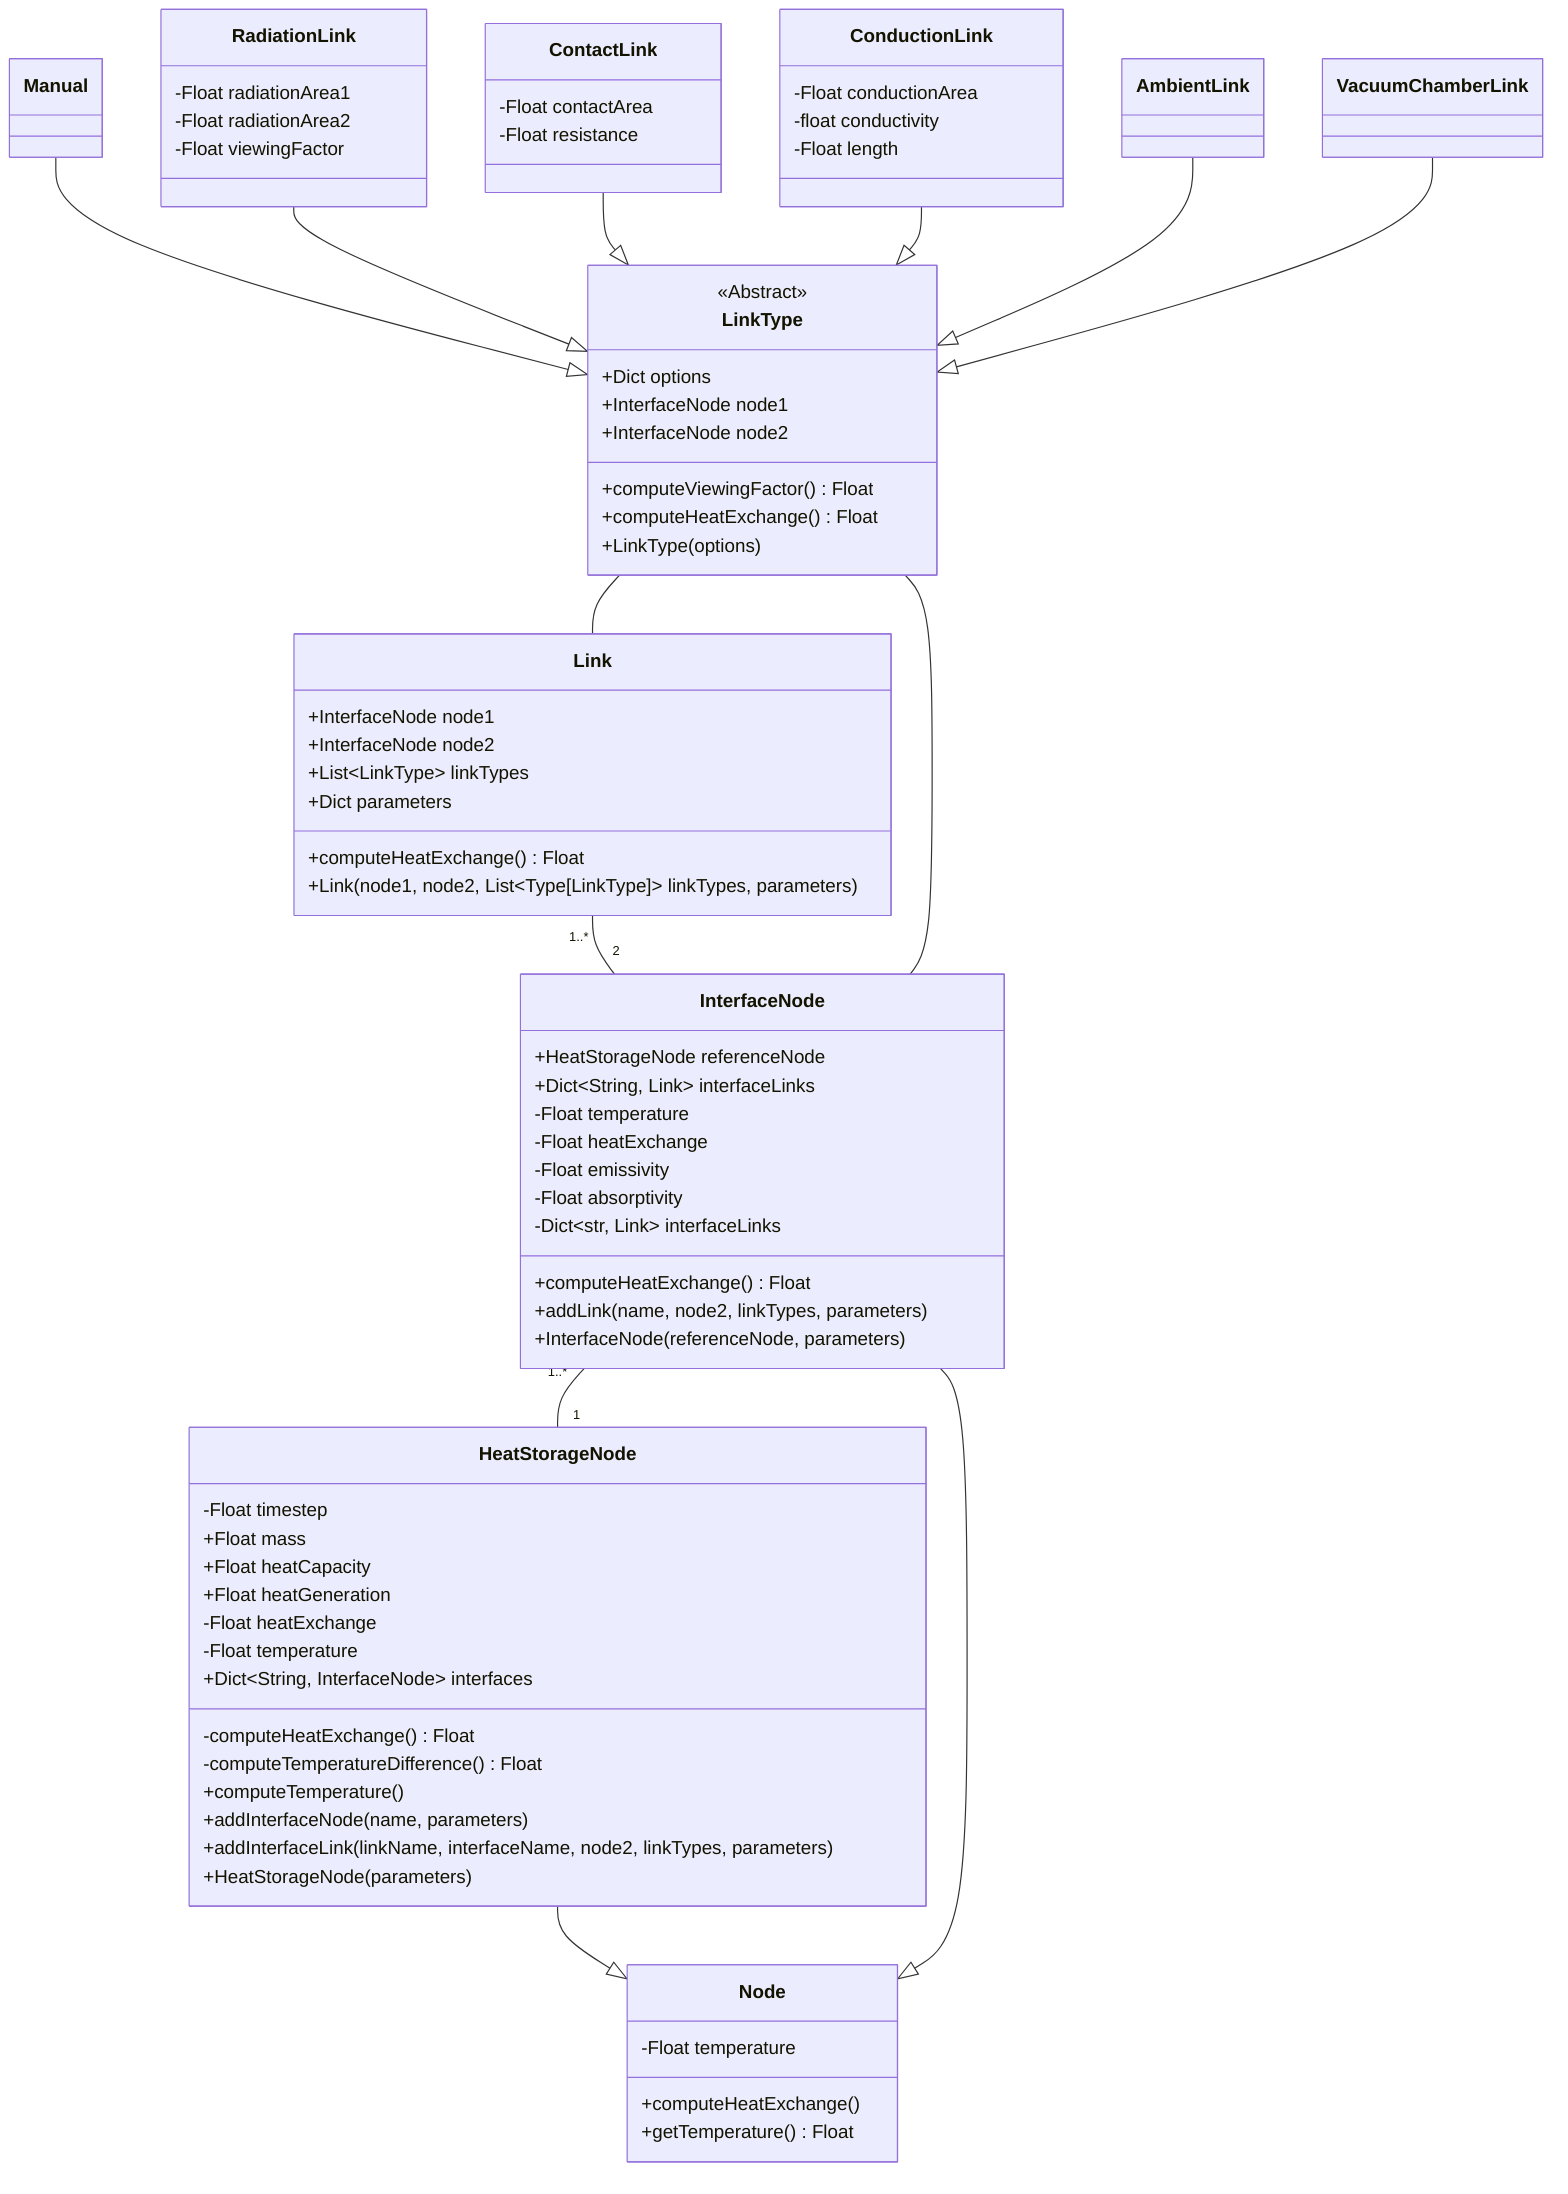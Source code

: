 classDiagram


class Node {
    -Float temperature
    +computeHeatExchange()
    +getTemperature() Float
}

class HeatStorageNode {
    -Float timestep
    +Float mass
    +Float heatCapacity
    +Float heatGeneration
    -Float heatExchange
    -Float temperature
    +Dict~String, InterfaceNode~ interfaces
    -computeHeatExchange() Float
    -computeTemperatureDifference() Float
    +computeTemperature()
    +addInterfaceNode(name, parameters)
    +addInterfaceLink(linkName, interfaceName, node2, linkTypes, parameters)
    +HeatStorageNode(parameters)
}

class InterfaceNode {
    +HeatStorageNode referenceNode
    +Dict~String, Link~ interfaceLinks
    -Float temperature
    -Float heatExchange
    -Float emissivity
    -Float absorptivity
    -Dict~str, Link~ interfaceLinks
    +computeHeatExchange() Float
    +addLink(name, node2, linkTypes, parameters)
    +InterfaceNode(referenceNode, parameters)
}

class Link {
    +InterfaceNode node1
    +InterfaceNode node2
    +List~LinkType~ linkTypes
    +Dict parameters
    +computeHeatExchange() Float
    +Link(node1, node2, List~Type[LinkType]~ linkTypes, parameters)
}


class LinkType {
    <<Abstract>>
    +Dict options
    +InterfaceNode node1
    +InterfaceNode node2
    +computeViewingFactor() Float
    +computeHeatExchange() Float
    +LinkType(options)
}

class RadiationLink {
    -Float radiationArea1
    -Float radiationArea2
    -Float viewingFactor
}

class ContactLink {
    -Float contactArea
    -Float resistance
}

class ConductionLink {
    -Float conductionArea
    -float conductivity
    -Float length
}

HeatStorageNode --|> Node
InterfaceNode --|> Node

Manual --|> LinkType
RadiationLink --|> LinkType
ContactLink --|> LinkType
ConductionLink --|> LinkType
AmbientLink --|> LinkType
VacuumChamberLink --|> LinkType

Link "1..*" -- "2" InterfaceNode

InterfaceNode "1..*" -- "1" HeatStorageNode

LinkType -- Link
LinkType -- InterfaceNode